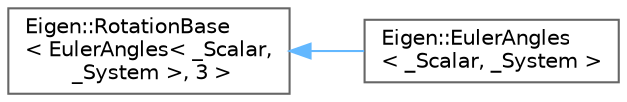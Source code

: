 digraph "类继承关系图"
{
 // LATEX_PDF_SIZE
  bgcolor="transparent";
  edge [fontname=Helvetica,fontsize=10,labelfontname=Helvetica,labelfontsize=10];
  node [fontname=Helvetica,fontsize=10,shape=box,height=0.2,width=0.4];
  rankdir="LR";
  Node0 [id="Node000000",label="Eigen::RotationBase\l\< EulerAngles\< _Scalar,\l _System \>, 3 \>",height=0.2,width=0.4,color="grey40", fillcolor="white", style="filled",URL="$class_eigen_1_1_rotation_base.html",tooltip=" "];
  Node0 -> Node1 [id="edge4682_Node000000_Node000001",dir="back",color="steelblue1",style="solid",tooltip=" "];
  Node1 [id="Node000001",label="Eigen::EulerAngles\l\< _Scalar, _System \>",height=0.2,width=0.4,color="grey40", fillcolor="white", style="filled",URL="$class_eigen_1_1_euler_angles.html",tooltip="Represents a rotation in a 3 dimensional space as three Euler angles."];
}
